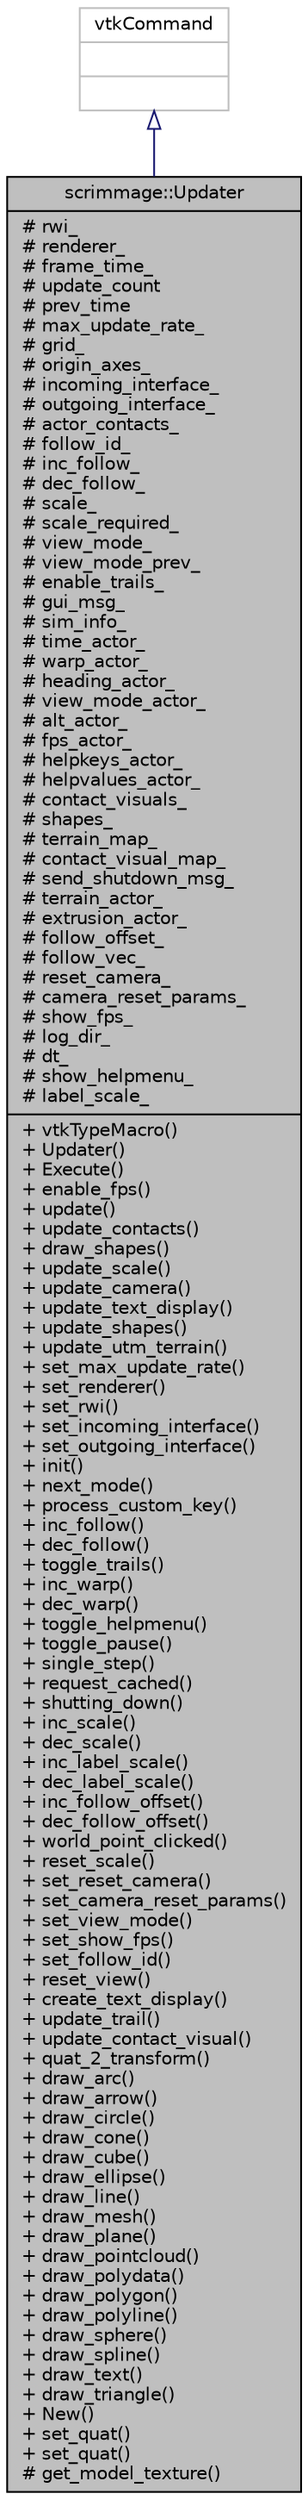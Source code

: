digraph "scrimmage::Updater"
{
 // LATEX_PDF_SIZE
  edge [fontname="Helvetica",fontsize="10",labelfontname="Helvetica",labelfontsize="10"];
  node [fontname="Helvetica",fontsize="10",shape=record];
  Node1 [label="{scrimmage::Updater\n|# rwi_\l# renderer_\l# frame_time_\l# update_count\l# prev_time\l# max_update_rate_\l# grid_\l# origin_axes_\l# incoming_interface_\l# outgoing_interface_\l# actor_contacts_\l# follow_id_\l# inc_follow_\l# dec_follow_\l# scale_\l# scale_required_\l# view_mode_\l# view_mode_prev_\l# enable_trails_\l# gui_msg_\l# sim_info_\l# time_actor_\l# warp_actor_\l# heading_actor_\l# view_mode_actor_\l# alt_actor_\l# fps_actor_\l# helpkeys_actor_\l# helpvalues_actor_\l# contact_visuals_\l# shapes_\l# terrain_map_\l# contact_visual_map_\l# send_shutdown_msg_\l# terrain_actor_\l# extrusion_actor_\l# follow_offset_\l# follow_vec_\l# reset_camera_\l# camera_reset_params_\l# show_fps_\l# log_dir_\l# dt_\l# show_helpmenu_\l# label_scale_\l|+ vtkTypeMacro()\l+ Updater()\l+ Execute()\l+ enable_fps()\l+ update()\l+ update_contacts()\l+ draw_shapes()\l+ update_scale()\l+ update_camera()\l+ update_text_display()\l+ update_shapes()\l+ update_utm_terrain()\l+ set_max_update_rate()\l+ set_renderer()\l+ set_rwi()\l+ set_incoming_interface()\l+ set_outgoing_interface()\l+ init()\l+ next_mode()\l+ process_custom_key()\l+ inc_follow()\l+ dec_follow()\l+ toggle_trails()\l+ inc_warp()\l+ dec_warp()\l+ toggle_helpmenu()\l+ toggle_pause()\l+ single_step()\l+ request_cached()\l+ shutting_down()\l+ inc_scale()\l+ dec_scale()\l+ inc_label_scale()\l+ dec_label_scale()\l+ inc_follow_offset()\l+ dec_follow_offset()\l+ world_point_clicked()\l+ reset_scale()\l+ set_reset_camera()\l+ set_camera_reset_params()\l+ set_view_mode()\l+ set_show_fps()\l+ set_follow_id()\l+ reset_view()\l+ create_text_display()\l+ update_trail()\l+ update_contact_visual()\l+ quat_2_transform()\l+ draw_arc()\l+ draw_arrow()\l+ draw_circle()\l+ draw_cone()\l+ draw_cube()\l+ draw_ellipse()\l+ draw_line()\l+ draw_mesh()\l+ draw_plane()\l+ draw_pointcloud()\l+ draw_polydata()\l+ draw_polygon()\l+ draw_polyline()\l+ draw_sphere()\l+ draw_spline()\l+ draw_text()\l+ draw_triangle()\l+ New()\l+ set_quat()\l+ set_quat()\l# get_model_texture()\l}",height=0.2,width=0.4,color="black", fillcolor="grey75", style="filled", fontcolor="black",tooltip=" "];
  Node2 -> Node1 [dir="back",color="midnightblue",fontsize="10",style="solid",arrowtail="onormal",fontname="Helvetica"];
  Node2 [label="{vtkCommand\n||}",height=0.2,width=0.4,color="grey75", fillcolor="white", style="filled",tooltip=" "];
}

